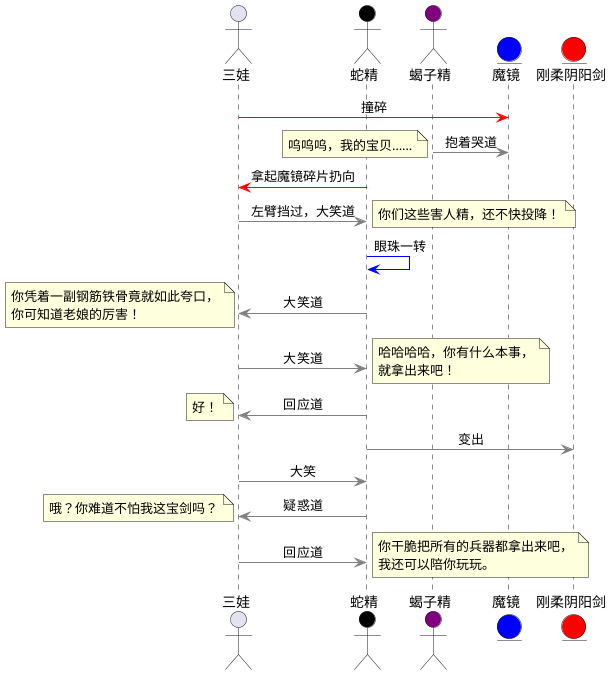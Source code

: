' https://www.bilibili.com/video/BV1Fk4y1V7Lf?p=6&vd_source=d66d6ccdd7011d0fc85c17c90f8b980d
' 7:00~8:04

@startuml
actor       三娃   as thirdChild
actor       蛇精    as snake  #Black
actor       蝎子精    as scorpion   #Purple
entity      魔镜  as magicMirror  #Blue
entity      刚柔阴阳剑  as sword  #Red

skinparam sequenceMessageAlign center

thirdChild -[#Red]> magicMirror: 撞碎

scorpion -[#Gray]> magicMirror: 抱着哭道
note left
    呜呜呜，我的宝贝……
end note

snake -[#Red]>  thirdChild: 拿起魔镜碎片扔向
thirdChild -[#Gray]> snake: 左臂挡过，大笑道
note right
    你们这些害人精，还不快投降！
end note

snake -[#Blue]> snake: 眼珠一转
snake -[#Gray]> thirdChild: 大笑道
note left
    你凭着一副钢筋铁骨竟就如此夸口，
    你可知道老娘的厉害！
end note

thirdChild -[#Gray]> snake: 大笑道
note right
    哈哈哈哈，你有什么本事，
    就拿出来吧！
end note

snake -[#Gray]> thirdChild: 回应道
note left
    好！
end note

snake -[#Grey]> sword: 变出

thirdChild -[#Gray]> snake: 大笑

snake -[#Gray]> thirdChild: 疑惑道
note left
    哦？你难道不怕我这宝剑吗？
end note

thirdChild -[#Gray]> snake: 回应道
note right
    你干脆把所有的兵器都拿出来吧，
    我还可以陪你玩玩。
end note

@enduml

